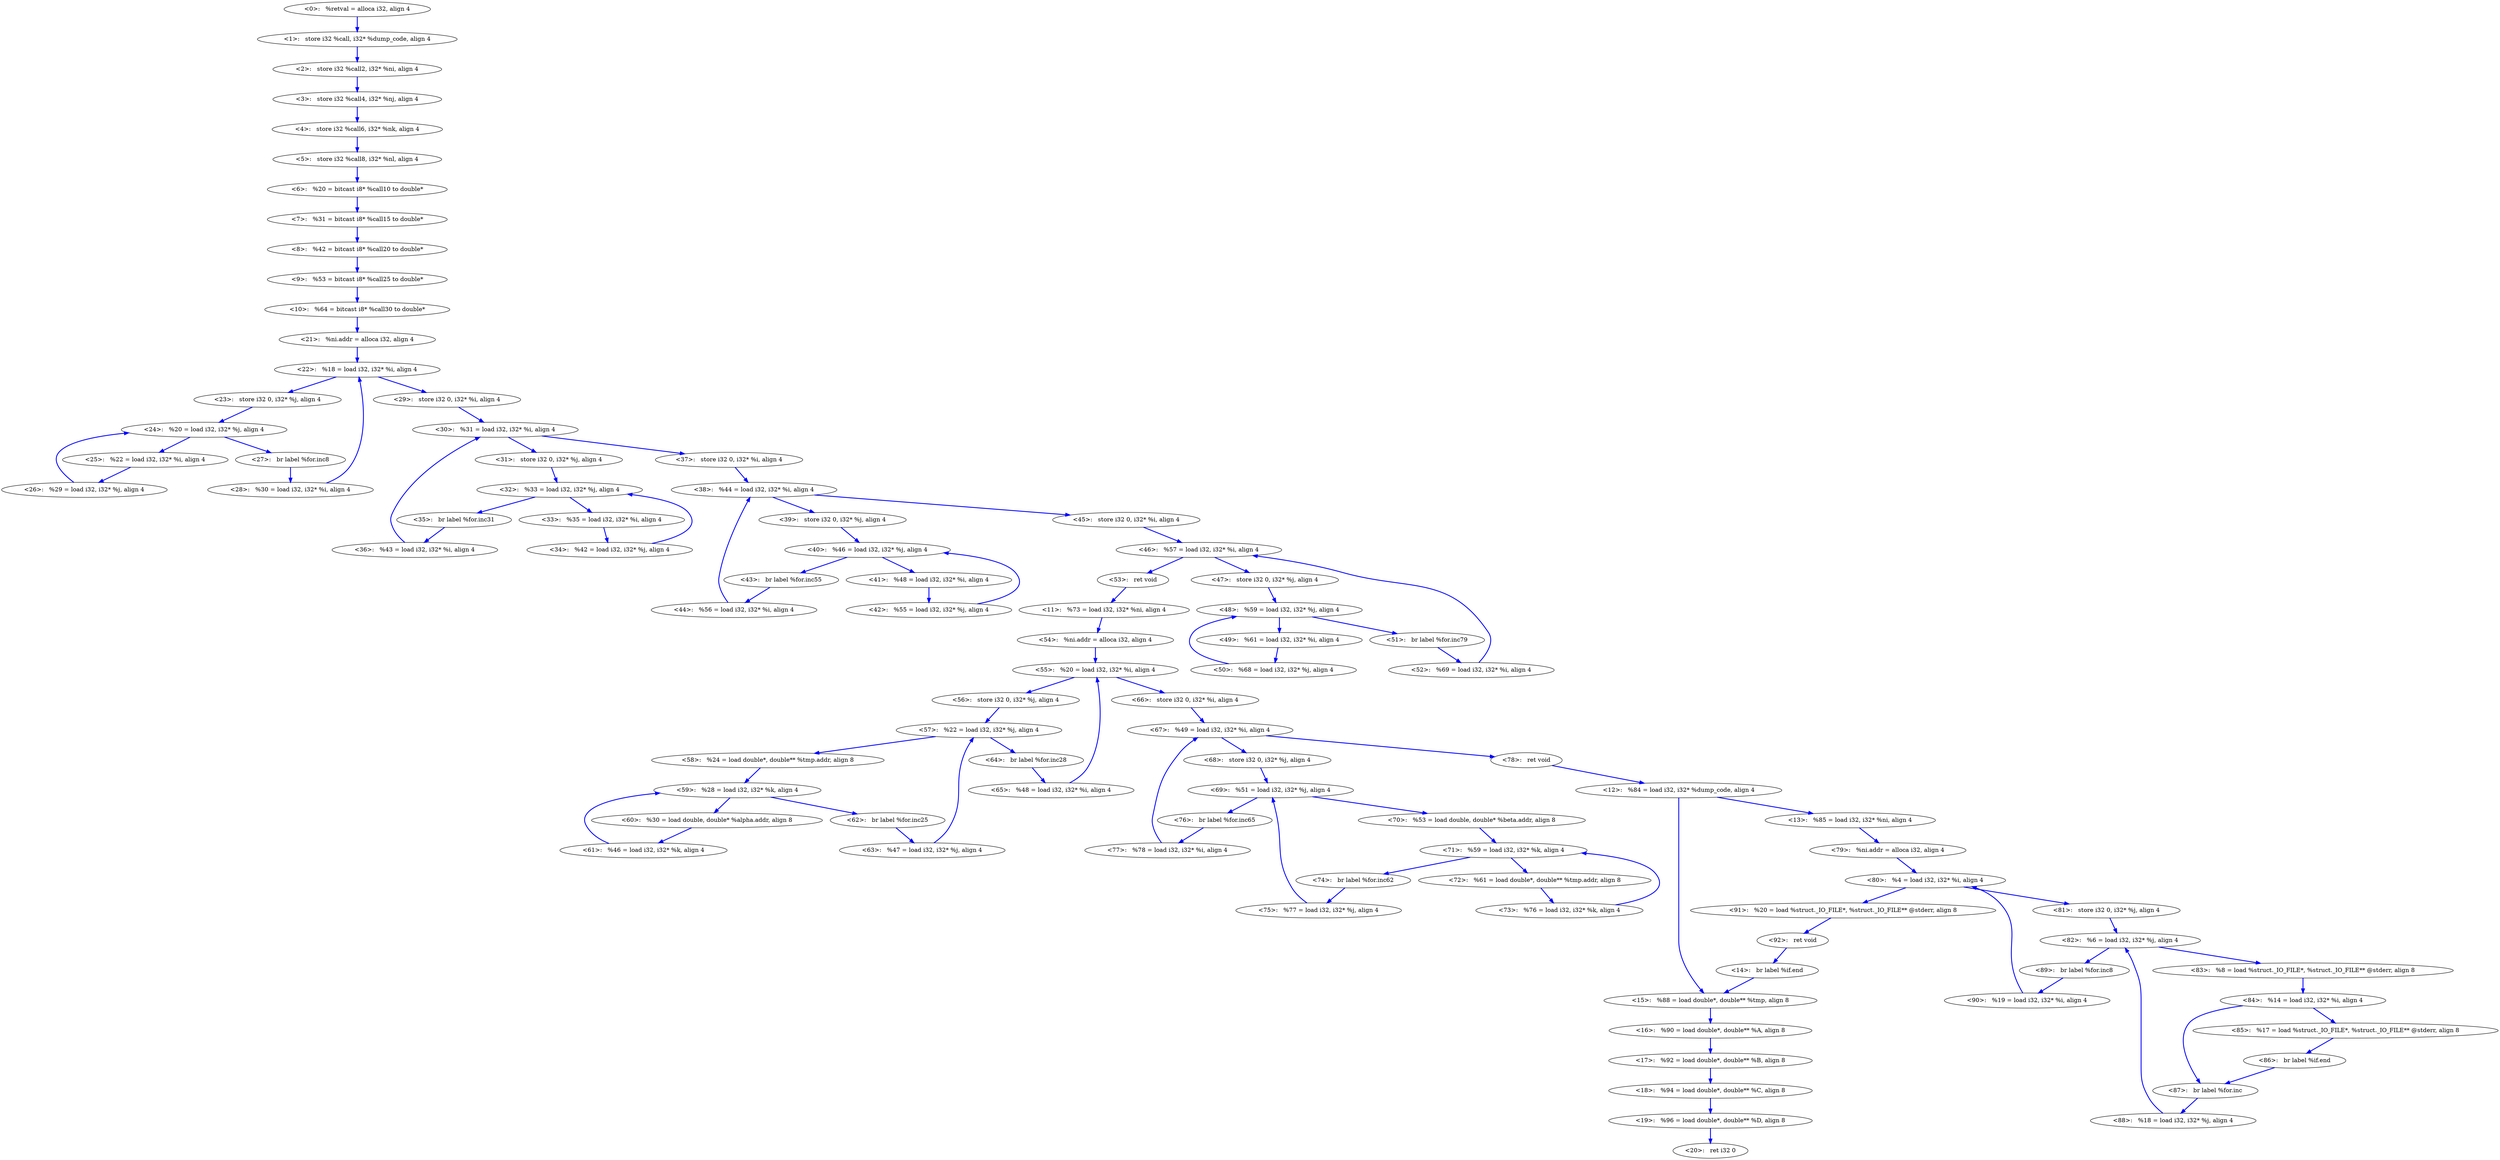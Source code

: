 digraph D {
  edge[style="bold"]
0[label="<0>:   %retval = alloca i32, align 4"]
1[label="<1>:   store i32 %call, i32* %dump_code, align 4"]
2[label="<2>:   store i32 %call2, i32* %ni, align 4"]
3[label="<3>:   store i32 %call4, i32* %nj, align 4"]
4[label="<4>:   store i32 %call6, i32* %nk, align 4"]
5[label="<5>:   store i32 %call8, i32* %nl, align 4"]
6[label="<6>:   %20 = bitcast i8* %call10 to double*"]
7[label="<7>:   %31 = bitcast i8* %call15 to double*"]
8[label="<8>:   %42 = bitcast i8* %call20 to double*"]
9[label="<9>:   %53 = bitcast i8* %call25 to double*"]
10[label="<10>:   %64 = bitcast i8* %call30 to double*"]
11[label="<11>:   %73 = load i32, i32* %ni, align 4"]
12[label="<12>:   %84 = load i32, i32* %dump_code, align 4"]
13[label="<13>:   %85 = load i32, i32* %ni, align 4"]
14[label="<14>:   br label %if.end"]
15[label="<15>:   %88 = load double*, double** %tmp, align 8"]
16[label="<16>:   %90 = load double*, double** %A, align 8"]
17[label="<17>:   %92 = load double*, double** %B, align 8"]
18[label="<18>:   %94 = load double*, double** %C, align 8"]
19[label="<19>:   %96 = load double*, double** %D, align 8"]
20[label="<20>:   ret i32 0"]
21[label="<21>:   %ni.addr = alloca i32, align 4"]
22[label="<22>:   %18 = load i32, i32* %i, align 4"]
23[label="<23>:   store i32 0, i32* %j, align 4"]
24[label="<24>:   %20 = load i32, i32* %j, align 4"]
25[label="<25>:   %22 = load i32, i32* %i, align 4"]
26[label="<26>:   %29 = load i32, i32* %j, align 4"]
27[label="<27>:   br label %for.inc8"]
28[label="<28>:   %30 = load i32, i32* %i, align 4"]
29[label="<29>:   store i32 0, i32* %i, align 4"]
30[label="<30>:   %31 = load i32, i32* %i, align 4"]
31[label="<31>:   store i32 0, i32* %j, align 4"]
32[label="<32>:   %33 = load i32, i32* %j, align 4"]
33[label="<33>:   %35 = load i32, i32* %i, align 4"]
34[label="<34>:   %42 = load i32, i32* %j, align 4"]
35[label="<35>:   br label %for.inc31"]
36[label="<36>:   %43 = load i32, i32* %i, align 4"]
37[label="<37>:   store i32 0, i32* %i, align 4"]
38[label="<38>:   %44 = load i32, i32* %i, align 4"]
39[label="<39>:   store i32 0, i32* %j, align 4"]
40[label="<40>:   %46 = load i32, i32* %j, align 4"]
41[label="<41>:   %48 = load i32, i32* %i, align 4"]
42[label="<42>:   %55 = load i32, i32* %j, align 4"]
43[label="<43>:   br label %for.inc55"]
44[label="<44>:   %56 = load i32, i32* %i, align 4"]
45[label="<45>:   store i32 0, i32* %i, align 4"]
46[label="<46>:   %57 = load i32, i32* %i, align 4"]
47[label="<47>:   store i32 0, i32* %j, align 4"]
48[label="<48>:   %59 = load i32, i32* %j, align 4"]
49[label="<49>:   %61 = load i32, i32* %i, align 4"]
50[label="<50>:   %68 = load i32, i32* %j, align 4"]
51[label="<51>:   br label %for.inc79"]
52[label="<52>:   %69 = load i32, i32* %i, align 4"]
53[label="<53>:   ret void"]
54[label="<54>:   %ni.addr = alloca i32, align 4"]
55[label="<55>:   %20 = load i32, i32* %i, align 4"]
56[label="<56>:   store i32 0, i32* %j, align 4"]
57[label="<57>:   %22 = load i32, i32* %j, align 4"]
58[label="<58>:   %24 = load double*, double** %tmp.addr, align 8"]
59[label="<59>:   %28 = load i32, i32* %k, align 4"]
60[label="<60>:   %30 = load double, double* %alpha.addr, align 8"]
61[label="<61>:   %46 = load i32, i32* %k, align 4"]
62[label="<62>:   br label %for.inc25"]
63[label="<63>:   %47 = load i32, i32* %j, align 4"]
64[label="<64>:   br label %for.inc28"]
65[label="<65>:   %48 = load i32, i32* %i, align 4"]
66[label="<66>:   store i32 0, i32* %i, align 4"]
67[label="<67>:   %49 = load i32, i32* %i, align 4"]
68[label="<68>:   store i32 0, i32* %j, align 4"]
69[label="<69>:   %51 = load i32, i32* %j, align 4"]
70[label="<70>:   %53 = load double, double* %beta.addr, align 8"]
71[label="<71>:   %59 = load i32, i32* %k, align 4"]
72[label="<72>:   %61 = load double*, double** %tmp.addr, align 8"]
73[label="<73>:   %76 = load i32, i32* %k, align 4"]
74[label="<74>:   br label %for.inc62"]
75[label="<75>:   %77 = load i32, i32* %j, align 4"]
76[label="<76>:   br label %for.inc65"]
77[label="<77>:   %78 = load i32, i32* %i, align 4"]
78[label="<78>:   ret void"]
79[label="<79>:   %ni.addr = alloca i32, align 4"]
80[label="<80>:   %4 = load i32, i32* %i, align 4"]
81[label="<81>:   store i32 0, i32* %j, align 4"]
82[label="<82>:   %6 = load i32, i32* %j, align 4"]
83[label="<83>:   %8 = load %struct._IO_FILE*, %struct._IO_FILE** @stderr, align 8"]
84[label="<84>:   %14 = load i32, i32* %i, align 4"]
85[label="<85>:   %17 = load %struct._IO_FILE*, %struct._IO_FILE** @stderr, align 8"]
86[label="<86>:   br label %if.end"]
87[label="<87>:   br label %for.inc"]
88[label="<88>:   %18 = load i32, i32* %j, align 4"]
89[label="<89>:   br label %for.inc8"]
90[label="<90>:   %19 = load i32, i32* %i, align 4"]
91[label="<91>:   %20 = load %struct._IO_FILE*, %struct._IO_FILE** @stderr, align 8"]
92[label="<92>:   ret void"]
0 -> 1[color="blue"]
1 -> 2[color="blue"]
2 -> 3[color="blue"]
3 -> 4[color="blue"]
4 -> 5[color="blue"]
5 -> 6[color="blue"]
6 -> 7[color="blue"]
7 -> 8[color="blue"]
8 -> 9[color="blue"]
9 -> 10[color="blue"]
10 -> 21[color="blue"]
53 -> 11[color="blue"]
11 -> 54[color="blue"]
78 -> 12[color="blue"]
12 -> 13[color="blue"]
12 -> 15[color="blue"]
13 -> 79[color="blue"]
92 -> 14[color="blue"]
14 -> 15[color="blue"]
15 -> 16[color="blue"]
16 -> 17[color="blue"]
17 -> 18[color="blue"]
18 -> 19[color="blue"]
19 -> 20[color="blue"]
21 -> 22[color="blue"]
22 -> 23[color="blue"]
22 -> 29[color="blue"]
23 -> 24[color="blue"]
24 -> 25[color="blue"]
24 -> 27[color="blue"]
25 -> 26[color="blue"]
26 -> 24[color="blue"]
27 -> 28[color="blue"]
28 -> 22[color="blue"]
29 -> 30[color="blue"]
30 -> 31[color="blue"]
30 -> 37[color="blue"]
31 -> 32[color="blue"]
32 -> 33[color="blue"]
32 -> 35[color="blue"]
33 -> 34[color="blue"]
34 -> 32[color="blue"]
35 -> 36[color="blue"]
36 -> 30[color="blue"]
37 -> 38[color="blue"]
38 -> 39[color="blue"]
38 -> 45[color="blue"]
39 -> 40[color="blue"]
40 -> 41[color="blue"]
40 -> 43[color="blue"]
41 -> 42[color="blue"]
42 -> 40[color="blue"]
43 -> 44[color="blue"]
44 -> 38[color="blue"]
45 -> 46[color="blue"]
46 -> 47[color="blue"]
46 -> 53[color="blue"]
47 -> 48[color="blue"]
48 -> 49[color="blue"]
48 -> 51[color="blue"]
49 -> 50[color="blue"]
50 -> 48[color="blue"]
51 -> 52[color="blue"]
52 -> 46[color="blue"]
54 -> 55[color="blue"]
55 -> 56[color="blue"]
55 -> 66[color="blue"]
56 -> 57[color="blue"]
57 -> 58[color="blue"]
57 -> 64[color="blue"]
58 -> 59[color="blue"]
59 -> 60[color="blue"]
59 -> 62[color="blue"]
60 -> 61[color="blue"]
61 -> 59[color="blue"]
62 -> 63[color="blue"]
63 -> 57[color="blue"]
64 -> 65[color="blue"]
65 -> 55[color="blue"]
66 -> 67[color="blue"]
67 -> 68[color="blue"]
67 -> 78[color="blue"]
68 -> 69[color="blue"]
69 -> 70[color="blue"]
69 -> 76[color="blue"]
70 -> 71[color="blue"]
71 -> 72[color="blue"]
71 -> 74[color="blue"]
72 -> 73[color="blue"]
73 -> 71[color="blue"]
74 -> 75[color="blue"]
75 -> 69[color="blue"]
76 -> 77[color="blue"]
77 -> 67[color="blue"]
79 -> 80[color="blue"]
80 -> 81[color="blue"]
80 -> 91[color="blue"]
81 -> 82[color="blue"]
82 -> 83[color="blue"]
82 -> 89[color="blue"]
83 -> 84[color="blue"]
84 -> 85[color="blue"]
84 -> 87[color="blue"]
85 -> 86[color="blue"]
86 -> 87[color="blue"]
87 -> 88[color="blue"]
88 -> 82[color="blue"]
89 -> 90[color="blue"]
90 -> 80[color="blue"]
91 -> 92[color="blue"]
}